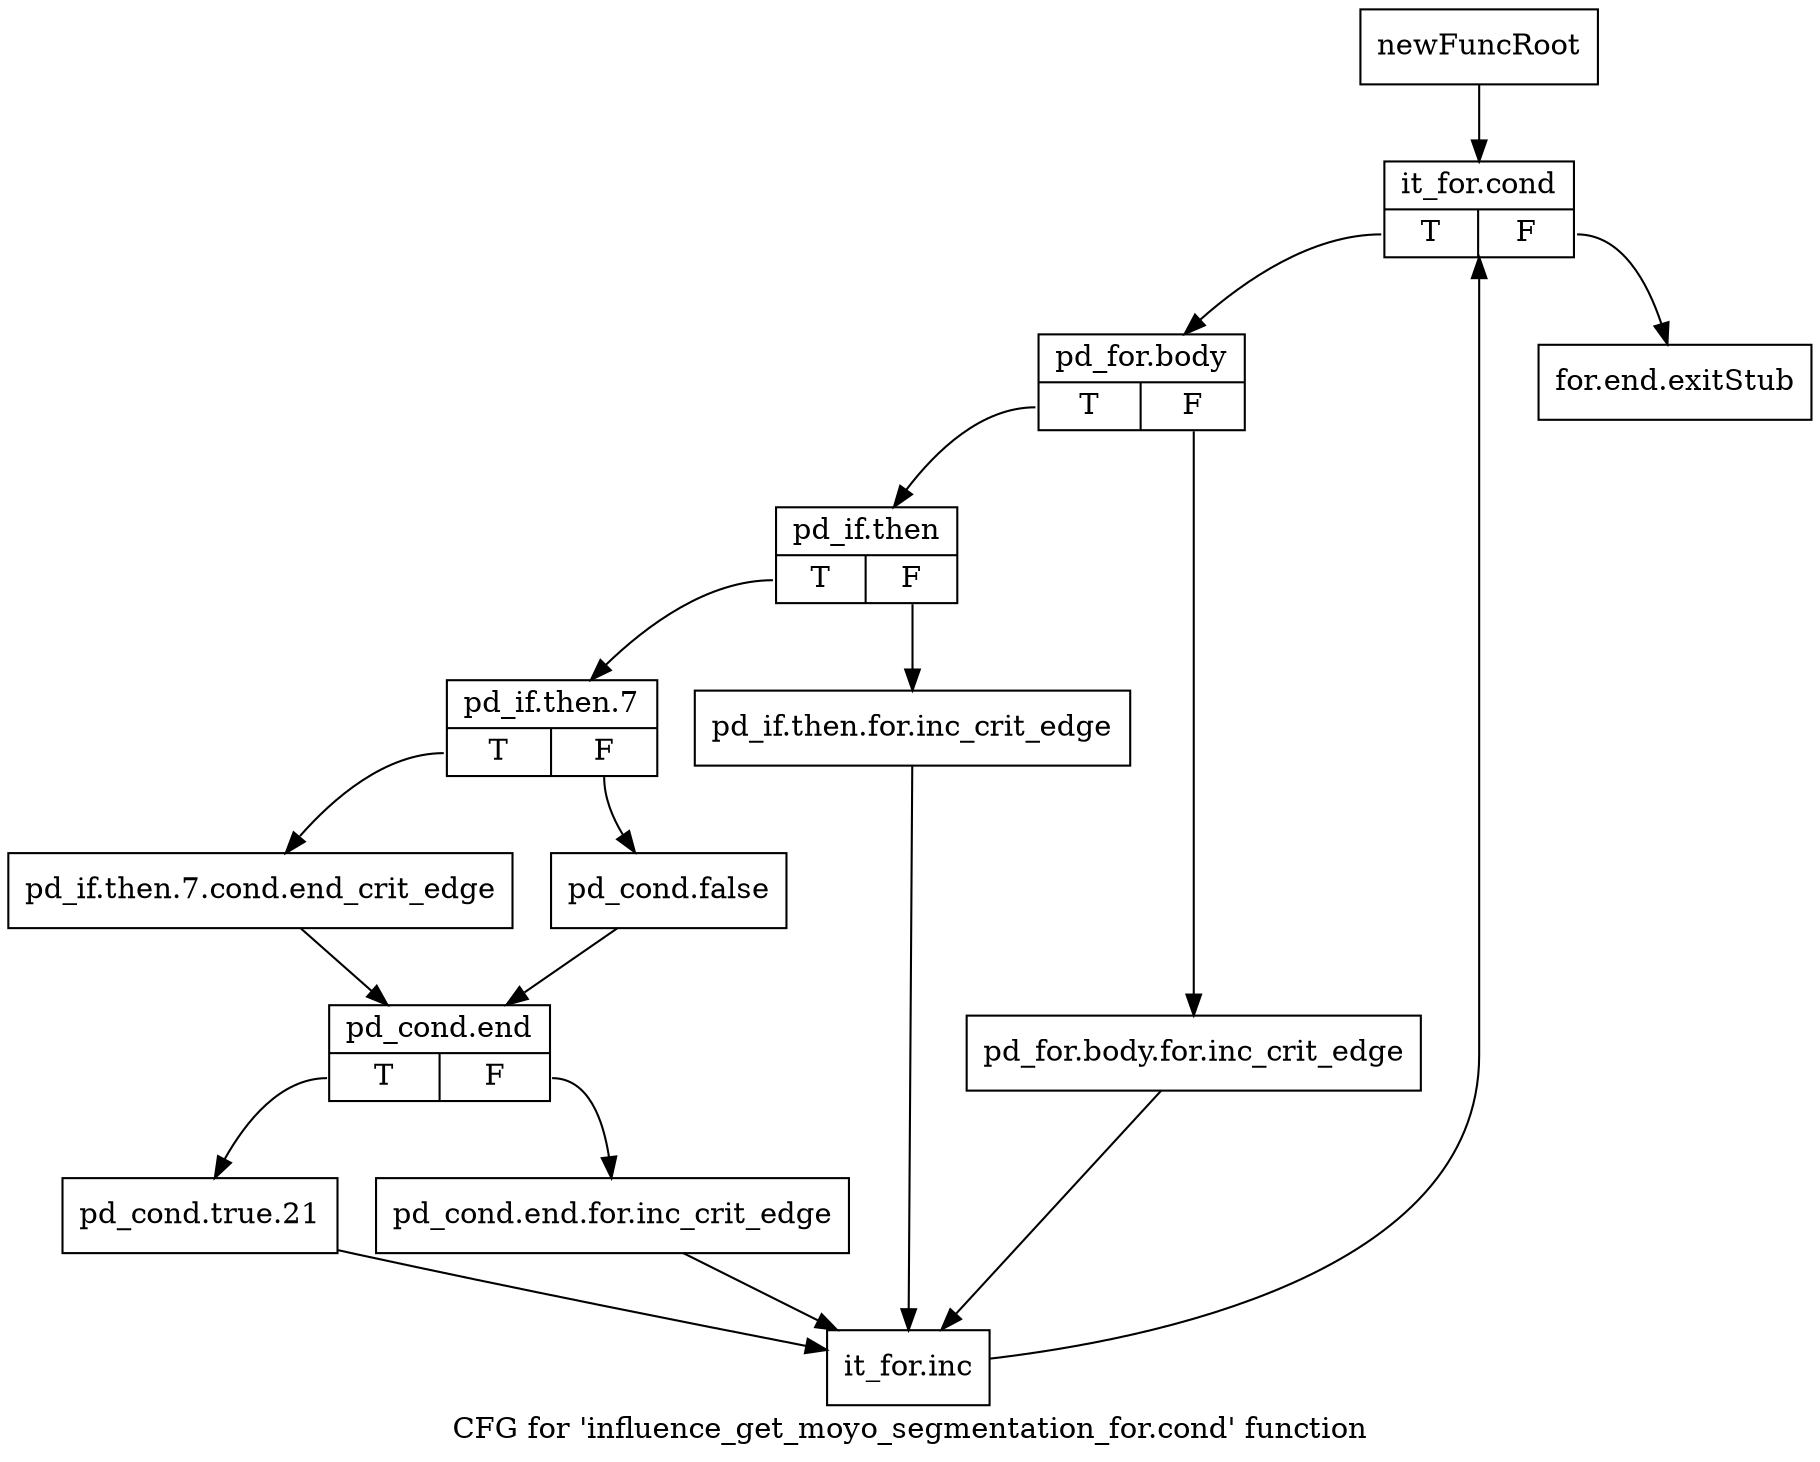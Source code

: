 digraph "CFG for 'influence_get_moyo_segmentation_for.cond' function" {
	label="CFG for 'influence_get_moyo_segmentation_for.cond' function";

	Node0x3fcf440 [shape=record,label="{newFuncRoot}"];
	Node0x3fcf440 -> Node0x3feef60;
	Node0x3feef10 [shape=record,label="{for.end.exitStub}"];
	Node0x3feef60 [shape=record,label="{it_for.cond|{<s0>T|<s1>F}}"];
	Node0x3feef60:s0 -> Node0x3feefb0;
	Node0x3feef60:s1 -> Node0x3feef10;
	Node0x3feefb0 [shape=record,label="{pd_for.body|{<s0>T|<s1>F}}"];
	Node0x3feefb0:s0 -> Node0x3fef050;
	Node0x3feefb0:s1 -> Node0x3fef000;
	Node0x3fef000 [shape=record,label="{pd_for.body.for.inc_crit_edge}"];
	Node0x3fef000 -> Node0x3fef2d0;
	Node0x3fef050 [shape=record,label="{pd_if.then|{<s0>T|<s1>F}}"];
	Node0x3fef050:s0 -> Node0x3fef0f0;
	Node0x3fef050:s1 -> Node0x3fef0a0;
	Node0x3fef0a0 [shape=record,label="{pd_if.then.for.inc_crit_edge}"];
	Node0x3fef0a0 -> Node0x3fef2d0;
	Node0x3fef0f0 [shape=record,label="{pd_if.then.7|{<s0>T|<s1>F}}"];
	Node0x3fef0f0:s0 -> Node0x3fef190;
	Node0x3fef0f0:s1 -> Node0x3fef140;
	Node0x3fef140 [shape=record,label="{pd_cond.false}"];
	Node0x3fef140 -> Node0x3fef1e0;
	Node0x3fef190 [shape=record,label="{pd_if.then.7.cond.end_crit_edge}"];
	Node0x3fef190 -> Node0x3fef1e0;
	Node0x3fef1e0 [shape=record,label="{pd_cond.end|{<s0>T|<s1>F}}"];
	Node0x3fef1e0:s0 -> Node0x3fef280;
	Node0x3fef1e0:s1 -> Node0x3fef230;
	Node0x3fef230 [shape=record,label="{pd_cond.end.for.inc_crit_edge}"];
	Node0x3fef230 -> Node0x3fef2d0;
	Node0x3fef280 [shape=record,label="{pd_cond.true.21}"];
	Node0x3fef280 -> Node0x3fef2d0;
	Node0x3fef2d0 [shape=record,label="{it_for.inc}"];
	Node0x3fef2d0 -> Node0x3feef60;
}
